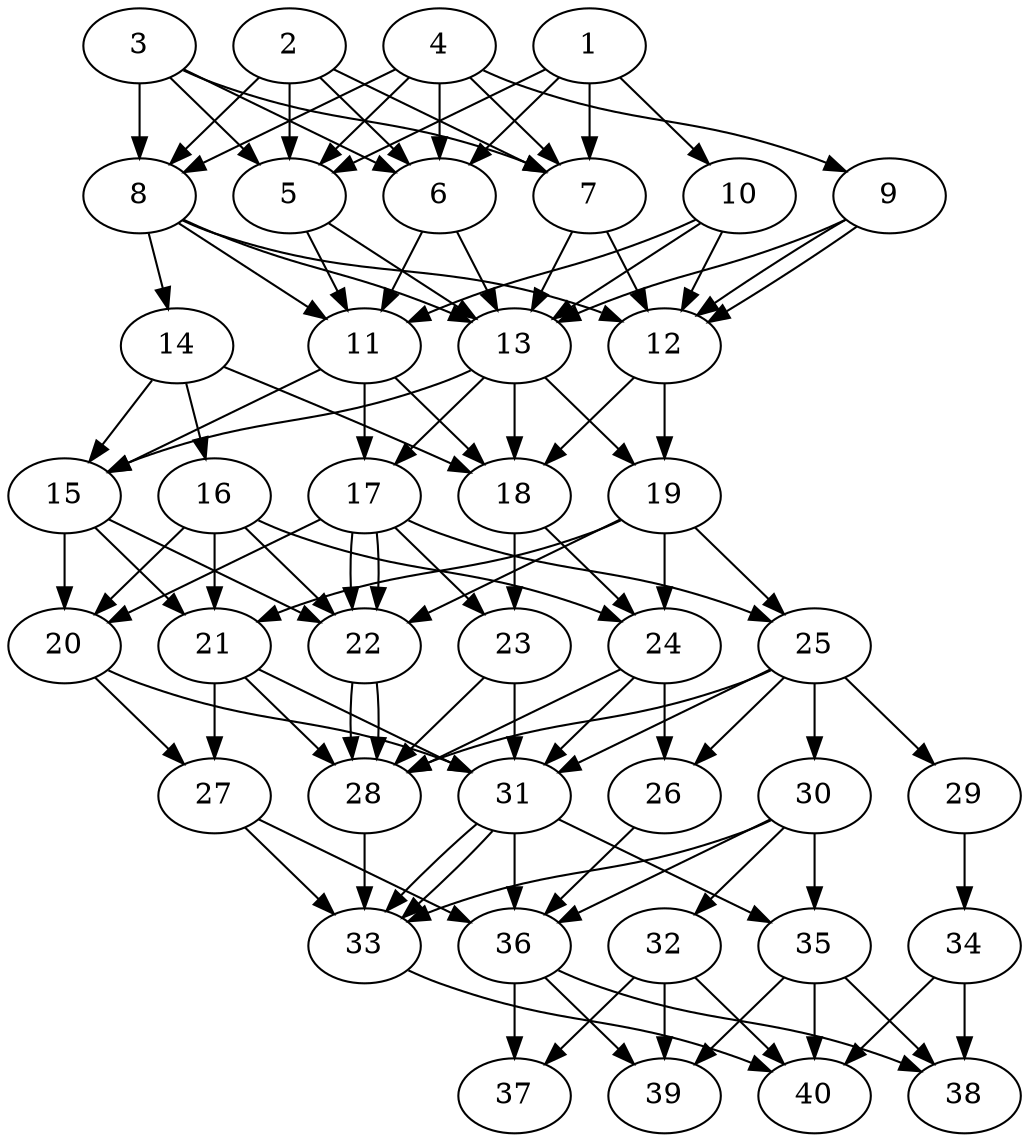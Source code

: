 // DAG automatically generated by daggen at Thu Oct  3 14:06:48 2019
// ./daggen --dot -n 40 --ccr 0.3 --fat 0.5 --regular 0.7 --density 0.9 --mindata 5242880 --maxdata 52428800 
digraph G {
  1 [size="98150400", alpha="0.11", expect_size="29445120"] 
  1 -> 5 [size ="29445120"]
  1 -> 6 [size ="29445120"]
  1 -> 7 [size ="29445120"]
  1 -> 10 [size ="29445120"]
  2 [size="81073493", alpha="0.06", expect_size="24322048"] 
  2 -> 5 [size ="24322048"]
  2 -> 6 [size ="24322048"]
  2 -> 7 [size ="24322048"]
  2 -> 8 [size ="24322048"]
  3 [size="75960320", alpha="0.04", expect_size="22788096"] 
  3 -> 5 [size ="22788096"]
  3 -> 6 [size ="22788096"]
  3 -> 7 [size ="22788096"]
  3 -> 8 [size ="22788096"]
  4 [size="68747947", alpha="0.19", expect_size="20624384"] 
  4 -> 5 [size ="20624384"]
  4 -> 6 [size ="20624384"]
  4 -> 7 [size ="20624384"]
  4 -> 8 [size ="20624384"]
  4 -> 9 [size ="20624384"]
  5 [size="74844160", alpha="0.04", expect_size="22453248"] 
  5 -> 11 [size ="22453248"]
  5 -> 13 [size ="22453248"]
  6 [size="33413120", alpha="0.09", expect_size="10023936"] 
  6 -> 11 [size ="10023936"]
  6 -> 13 [size ="10023936"]
  7 [size="39123627", alpha="0.13", expect_size="11737088"] 
  7 -> 12 [size ="11737088"]
  7 -> 13 [size ="11737088"]
  8 [size="44561067", alpha="0.16", expect_size="13368320"] 
  8 -> 11 [size ="13368320"]
  8 -> 12 [size ="13368320"]
  8 -> 13 [size ="13368320"]
  8 -> 14 [size ="13368320"]
  9 [size="126767787", alpha="0.06", expect_size="38030336"] 
  9 -> 12 [size ="38030336"]
  9 -> 12 [size ="38030336"]
  9 -> 13 [size ="38030336"]
  10 [size="81326080", alpha="0.12", expect_size="24397824"] 
  10 -> 11 [size ="24397824"]
  10 -> 12 [size ="24397824"]
  10 -> 13 [size ="24397824"]
  11 [size="85405013", alpha="0.13", expect_size="25621504"] 
  11 -> 15 [size ="25621504"]
  11 -> 17 [size ="25621504"]
  11 -> 18 [size ="25621504"]
  12 [size="170468693", alpha="0.16", expect_size="51140608"] 
  12 -> 18 [size ="51140608"]
  12 -> 19 [size ="51140608"]
  13 [size="64061440", alpha="0.17", expect_size="19218432"] 
  13 -> 15 [size ="19218432"]
  13 -> 17 [size ="19218432"]
  13 -> 18 [size ="19218432"]
  13 -> 19 [size ="19218432"]
  14 [size="99300693", alpha="0.08", expect_size="29790208"] 
  14 -> 15 [size ="29790208"]
  14 -> 16 [size ="29790208"]
  14 -> 18 [size ="29790208"]
  15 [size="90678613", alpha="0.12", expect_size="27203584"] 
  15 -> 20 [size ="27203584"]
  15 -> 21 [size ="27203584"]
  15 -> 22 [size ="27203584"]
  16 [size="124119040", alpha="0.20", expect_size="37235712"] 
  16 -> 20 [size ="37235712"]
  16 -> 21 [size ="37235712"]
  16 -> 22 [size ="37235712"]
  16 -> 24 [size ="37235712"]
  17 [size="34522453", alpha="0.11", expect_size="10356736"] 
  17 -> 20 [size ="10356736"]
  17 -> 22 [size ="10356736"]
  17 -> 22 [size ="10356736"]
  17 -> 23 [size ="10356736"]
  17 -> 25 [size ="10356736"]
  18 [size="137267200", alpha="0.01", expect_size="41180160"] 
  18 -> 23 [size ="41180160"]
  18 -> 24 [size ="41180160"]
  19 [size="109192533", alpha="0.15", expect_size="32757760"] 
  19 -> 21 [size ="32757760"]
  19 -> 22 [size ="32757760"]
  19 -> 24 [size ="32757760"]
  19 -> 25 [size ="32757760"]
  20 [size="155002880", alpha="0.20", expect_size="46500864"] 
  20 -> 27 [size ="46500864"]
  20 -> 31 [size ="46500864"]
  21 [size="93607253", alpha="0.14", expect_size="28082176"] 
  21 -> 27 [size ="28082176"]
  21 -> 28 [size ="28082176"]
  21 -> 31 [size ="28082176"]
  22 [size="38423893", alpha="0.17", expect_size="11527168"] 
  22 -> 28 [size ="11527168"]
  22 -> 28 [size ="11527168"]
  23 [size="163710293", alpha="0.07", expect_size="49113088"] 
  23 -> 28 [size ="49113088"]
  23 -> 31 [size ="49113088"]
  24 [size="136209067", alpha="0.04", expect_size="40862720"] 
  24 -> 26 [size ="40862720"]
  24 -> 28 [size ="40862720"]
  24 -> 31 [size ="40862720"]
  25 [size="45445120", alpha="0.08", expect_size="13633536"] 
  25 -> 26 [size ="13633536"]
  25 -> 28 [size ="13633536"]
  25 -> 29 [size ="13633536"]
  25 -> 30 [size ="13633536"]
  25 -> 31 [size ="13633536"]
  26 [size="143523840", alpha="0.14", expect_size="43057152"] 
  26 -> 36 [size ="43057152"]
  27 [size="140642987", alpha="0.02", expect_size="42192896"] 
  27 -> 33 [size ="42192896"]
  27 -> 36 [size ="42192896"]
  28 [size="67300693", alpha="0.15", expect_size="20190208"] 
  28 -> 33 [size ="20190208"]
  29 [size="76974080", alpha="0.01", expect_size="23092224"] 
  29 -> 34 [size ="23092224"]
  30 [size="38690133", alpha="0.15", expect_size="11607040"] 
  30 -> 32 [size ="11607040"]
  30 -> 33 [size ="11607040"]
  30 -> 35 [size ="11607040"]
  30 -> 36 [size ="11607040"]
  31 [size="34870613", alpha="0.18", expect_size="10461184"] 
  31 -> 33 [size ="10461184"]
  31 -> 33 [size ="10461184"]
  31 -> 35 [size ="10461184"]
  31 -> 36 [size ="10461184"]
  32 [size="146186240", alpha="0.00", expect_size="43855872"] 
  32 -> 37 [size ="43855872"]
  32 -> 39 [size ="43855872"]
  32 -> 40 [size ="43855872"]
  33 [size="121664853", alpha="0.08", expect_size="36499456"] 
  33 -> 40 [size ="36499456"]
  34 [size="19793920", alpha="0.07", expect_size="5938176"] 
  34 -> 38 [size ="5938176"]
  34 -> 40 [size ="5938176"]
  35 [size="49131520", alpha="0.15", expect_size="14739456"] 
  35 -> 38 [size ="14739456"]
  35 -> 39 [size ="14739456"]
  35 -> 40 [size ="14739456"]
  36 [size="109765973", alpha="0.17", expect_size="32929792"] 
  36 -> 37 [size ="32929792"]
  36 -> 38 [size ="32929792"]
  36 -> 39 [size ="32929792"]
  37 [size="60344320", alpha="0.00", expect_size="18103296"] 
  38 [size="79807147", alpha="0.19", expect_size="23942144"] 
  39 [size="37956267", alpha="0.10", expect_size="11386880"] 
  40 [size="44083200", alpha="0.18", expect_size="13224960"] 
}
